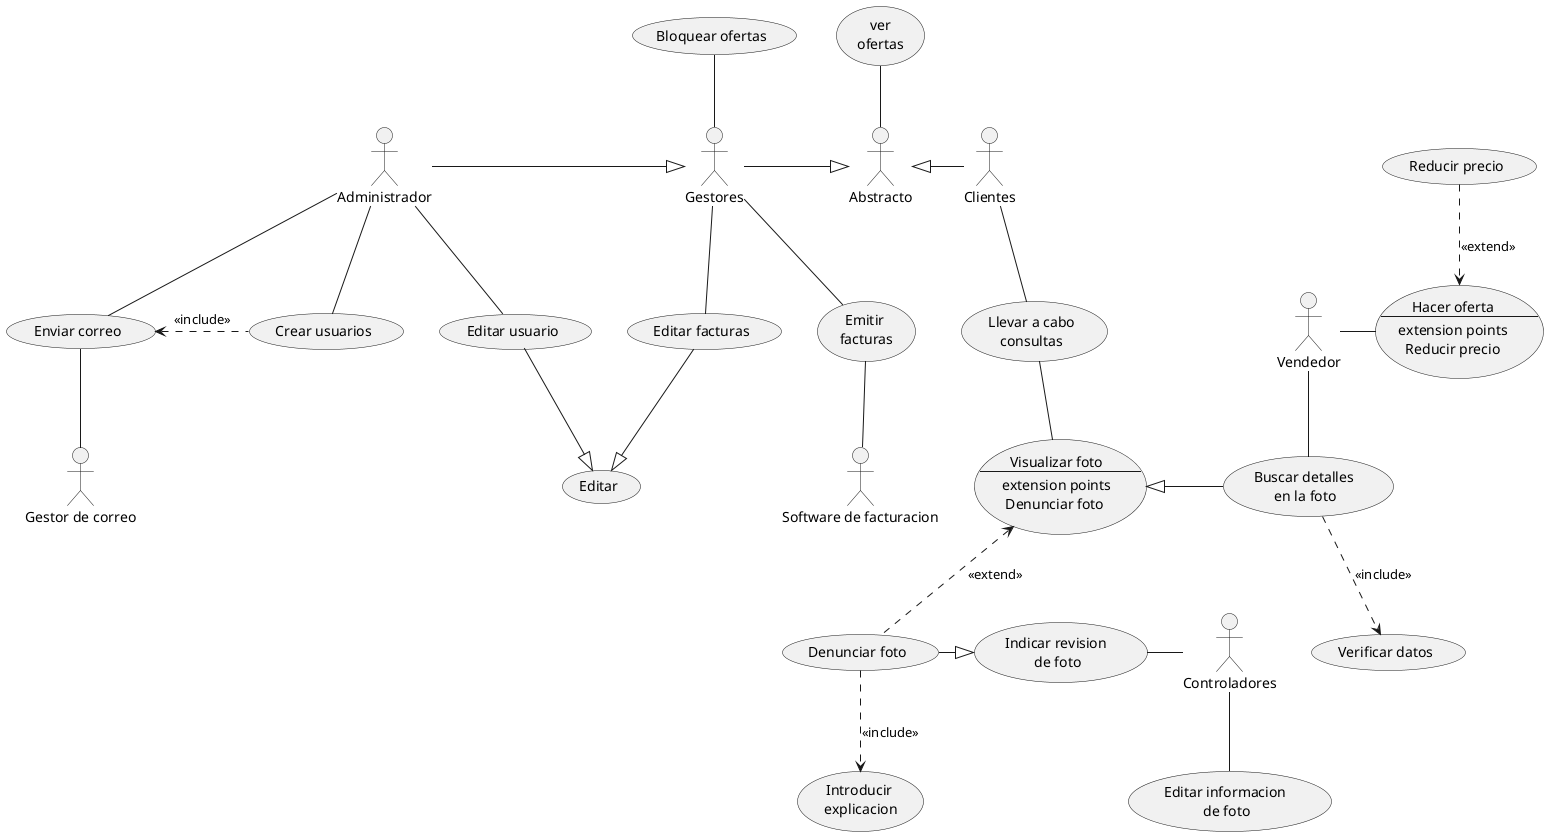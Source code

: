 @startuml FotografiaOnline
actor Abstracto
Abstracto-up-(ver\nofertas)
Clientes-left-|>Abstracto
Clientes--(Llevar a cabo\nconsultas)
usecase Vfoto as "Visualizar foto
--
extension points
Denunciar foto "
Vfoto-up-(Llevar a cabo\nconsultas)
(Denunciar foto).up.>Vfoto : <<extend>>
(Denunciar foto)..>(Introducir \nexplicacion) : <<include>>
actor Gestores 
Gestores-right-|>Abstracto
Gestores-up-(Bloquear ofertas)
Gestores--(Emitir \nfacturas)
Gestores-down-(Editar facturas)
(Editar facturas)--|>(Editar)
actor "Software de facturacion" as SF
SF-up-(Emitir \nfacturas)
actor Administrador
Administrador-right-|>Gestores
Administrador--(Editar usuario)
(Editar usuario)--|>(Editar)
Administrador-up-(Crear usuarios)
Administrador--(Enviar correo)
(Crear usuarios).left.>(Enviar correo) : <<include>>
actor "Gestor de correo" as GC 
GC-up-(Enviar correo)
(Denunciar foto)-right-|>(Indicar revision \nde foto)
actor Controladores
Controladores-left-(Indicar revision \nde foto)
Controladores--(Editar informacion \nde foto)
actor Vendedor
Vendedor--(Buscar detalles \nen la foto)
Vfoto<|-right-(Buscar detalles \nen la foto)
(Buscar detalles \nen la foto)..>(Verificar datos) : <<include>>
usecase HF as "Hacer oferta
--
extension points
Reducir precio"
Vendedor-right-HF
(Reducir precio)..>HF : <<extend>>
@enduml